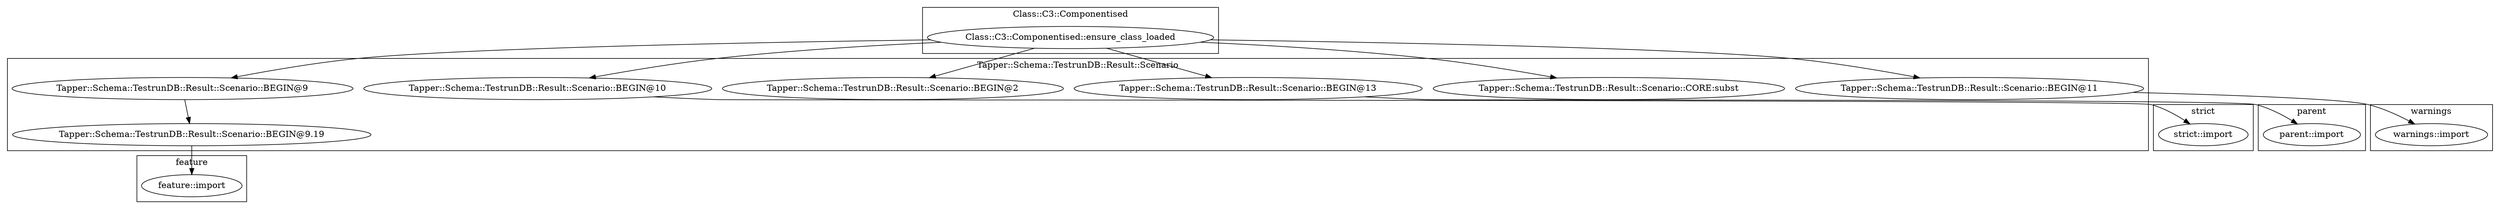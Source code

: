 digraph {
graph [overlap=false]
subgraph cluster_feature {
	label="feature";
	"feature::import";
}
subgraph cluster_parent {
	label="parent";
	"parent::import";
}
subgraph cluster_Class_C3_Componentised {
	label="Class::C3::Componentised";
	"Class::C3::Componentised::ensure_class_loaded";
}
subgraph cluster_warnings {
	label="warnings";
	"warnings::import";
}
subgraph cluster_Tapper_Schema_TestrunDB_Result_Scenario {
	label="Tapper::Schema::TestrunDB::Result::Scenario";
	"Tapper::Schema::TestrunDB::Result::Scenario::BEGIN@10";
	"Tapper::Schema::TestrunDB::Result::Scenario::CORE:subst";
	"Tapper::Schema::TestrunDB::Result::Scenario::BEGIN@13";
	"Tapper::Schema::TestrunDB::Result::Scenario::BEGIN@9.19";
	"Tapper::Schema::TestrunDB::Result::Scenario::BEGIN@2";
	"Tapper::Schema::TestrunDB::Result::Scenario::BEGIN@9";
	"Tapper::Schema::TestrunDB::Result::Scenario::BEGIN@11";
}
subgraph cluster_strict {
	label="strict";
	"strict::import";
}
"Class::C3::Componentised::ensure_class_loaded" -> "Tapper::Schema::TestrunDB::Result::Scenario::BEGIN@10";
"Tapper::Schema::TestrunDB::Result::Scenario::BEGIN@9" -> "Tapper::Schema::TestrunDB::Result::Scenario::BEGIN@9.19";
"Class::C3::Componentised::ensure_class_loaded" -> "Tapper::Schema::TestrunDB::Result::Scenario::BEGIN@13";
"Tapper::Schema::TestrunDB::Result::Scenario::BEGIN@11" -> "warnings::import";
"Tapper::Schema::TestrunDB::Result::Scenario::BEGIN@10" -> "strict::import";
"Tapper::Schema::TestrunDB::Result::Scenario::BEGIN@13" -> "parent::import";
"Class::C3::Componentised::ensure_class_loaded" -> "Tapper::Schema::TestrunDB::Result::Scenario::CORE:subst";
"Class::C3::Componentised::ensure_class_loaded" -> "Tapper::Schema::TestrunDB::Result::Scenario::BEGIN@9";
"Class::C3::Componentised::ensure_class_loaded" -> "Tapper::Schema::TestrunDB::Result::Scenario::BEGIN@2";
"Tapper::Schema::TestrunDB::Result::Scenario::BEGIN@9.19" -> "feature::import";
"Class::C3::Componentised::ensure_class_loaded" -> "Tapper::Schema::TestrunDB::Result::Scenario::BEGIN@11";
}

